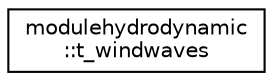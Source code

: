 digraph "Graphical Class Hierarchy"
{
 // LATEX_PDF_SIZE
  edge [fontname="Helvetica",fontsize="10",labelfontname="Helvetica",labelfontsize="10"];
  node [fontname="Helvetica",fontsize="10",shape=record];
  rankdir="LR";
  Node0 [label="modulehydrodynamic\l::t_windwaves",height=0.2,width=0.4,color="black", fillcolor="white", style="filled",URL="$structmodulehydrodynamic_1_1t__windwaves.html",tooltip=" "];
}
